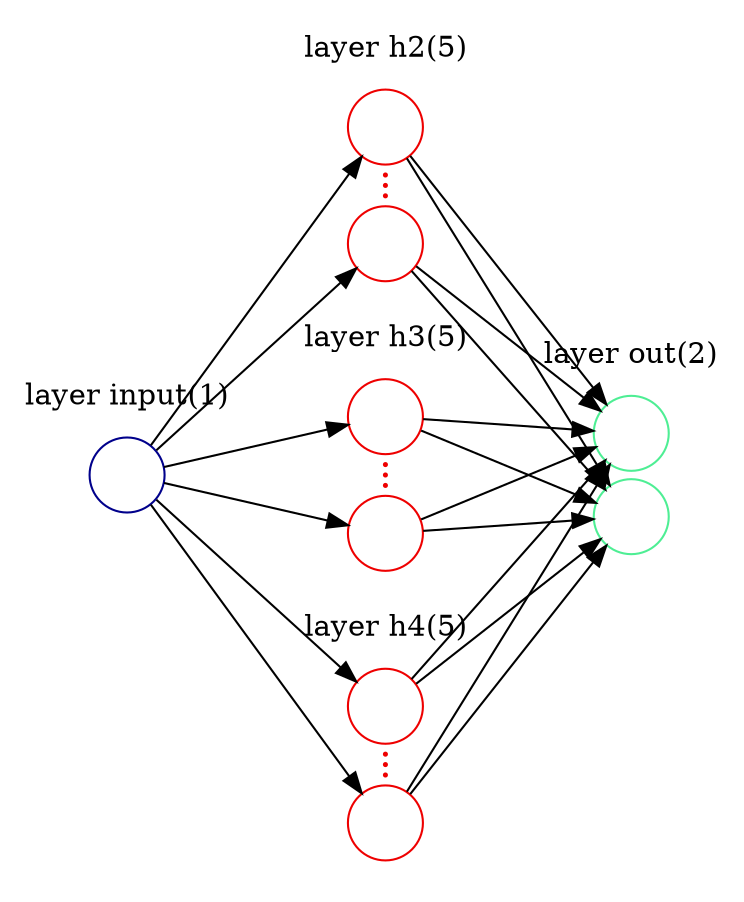 digraph G {
 
    rankdir=LR

    splines=line

    nodesep=.05;

    node [label=""];

    subgraph cluster_0 {
 
    color=white;

    node [style=solid,color=blue4];

    
    node [shape=circle,height=.5];

    a00 ;

    
    label = "layer input(1)";

    }

    subgraph cluster_1 {
 
    color=white;

    node [style=solid,color=red2];

    
    node [shape=circle,height=.5];

    a10 ;

    
    node [shape=point,height=.02];

    a11 a12 a13 ;

    
    node [shape=circle,height=.5];

    a14 ;

    
    label = "layer h2(5)";

    }

    subgraph cluster_2 {
 
    color=white;

    node [style=solid,color=red2];

    
    node [shape=circle,height=.5];

    a20 ;

    
    node [shape=point,height=.02];

    a21 a22 a23 ;

    
    node [shape=circle,height=.5];

    a24 ;

    
    label = "layer h3(5)";

    }

    subgraph cluster_3 {
 
    color=white;

    node [style=solid,color=red2];

    
    node [shape=circle,height=.5];

    a30 ;

    
    node [shape=point,height=.02];

    a31 a32 a33 ;

    
    node [shape=circle,height=.5];

    a34 ;

    
    label = "layer h4(5)";

    }

    subgraph cluster_4 {
 
    color=white;

    node [style=solid,color=seagreen2];

    
    node [shape=circle,height=.5];

    a40 a41 ;

    
    label = "layer out(2)";

    }

    

    a00 -> a10
a00 -> a14
a00 -> a20
a00 -> a24
a00 -> a30
a00 -> a34
a10 -> a40
a10 -> a41
a14 -> a40
a14 -> a41
a20 -> a40
a20 -> a41
a24 -> a40
a24 -> a41
a30 -> a40
a30 -> a41
a34 -> a40
a34 -> a41


    } 
    